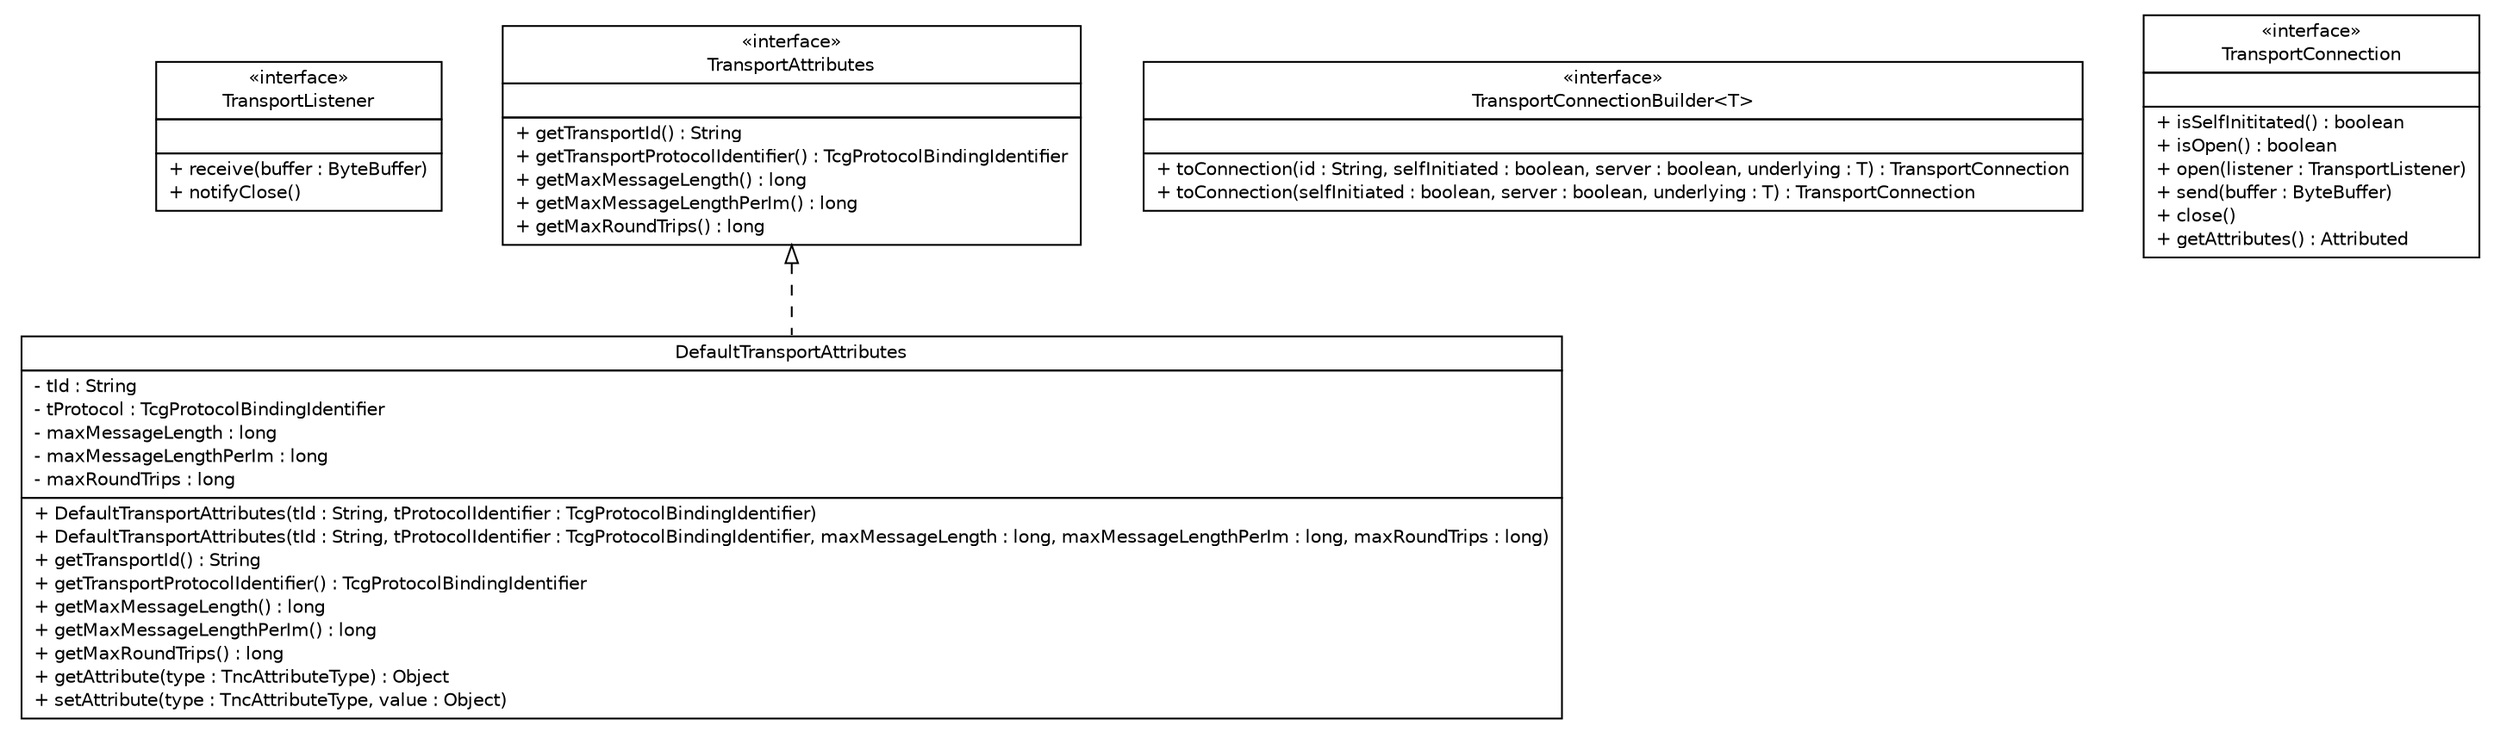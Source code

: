 #!/usr/local/bin/dot
#
# Class diagram 
# Generated by UMLGraph version R5_6 (http://www.umlgraph.org/)
#

digraph G {
	edge [fontname="Helvetica",fontsize=10,labelfontname="Helvetica",labelfontsize=10];
	node [fontname="Helvetica",fontsize=10,shape=plaintext];
	nodesep=0.25;
	ranksep=0.5;
	// de.hsbremen.tc.tnc.transport.TransportListener
	c0 [label=<<table title="de.hsbremen.tc.tnc.transport.TransportListener" border="0" cellborder="1" cellspacing="0" cellpadding="2" port="p" href="./TransportListener.html">
		<tr><td><table border="0" cellspacing="0" cellpadding="1">
<tr><td align="center" balign="center"> &#171;interface&#187; </td></tr>
<tr><td align="center" balign="center"> TransportListener </td></tr>
		</table></td></tr>
		<tr><td><table border="0" cellspacing="0" cellpadding="1">
<tr><td align="left" balign="left">  </td></tr>
		</table></td></tr>
		<tr><td><table border="0" cellspacing="0" cellpadding="1">
<tr><td align="left" balign="left"> + receive(buffer : ByteBuffer) </td></tr>
<tr><td align="left" balign="left"> + notifyClose() </td></tr>
		</table></td></tr>
		</table>>, URL="./TransportListener.html", fontname="Helvetica", fontcolor="black", fontsize=10.0];
	// de.hsbremen.tc.tnc.transport.DefaultTransportAttributes
	c1 [label=<<table title="de.hsbremen.tc.tnc.transport.DefaultTransportAttributes" border="0" cellborder="1" cellspacing="0" cellpadding="2" port="p" href="./DefaultTransportAttributes.html">
		<tr><td><table border="0" cellspacing="0" cellpadding="1">
<tr><td align="center" balign="center"> DefaultTransportAttributes </td></tr>
		</table></td></tr>
		<tr><td><table border="0" cellspacing="0" cellpadding="1">
<tr><td align="left" balign="left"> - tId : String </td></tr>
<tr><td align="left" balign="left"> - tProtocol : TcgProtocolBindingIdentifier </td></tr>
<tr><td align="left" balign="left"> - maxMessageLength : long </td></tr>
<tr><td align="left" balign="left"> - maxMessageLengthPerIm : long </td></tr>
<tr><td align="left" balign="left"> - maxRoundTrips : long </td></tr>
		</table></td></tr>
		<tr><td><table border="0" cellspacing="0" cellpadding="1">
<tr><td align="left" balign="left"> + DefaultTransportAttributes(tId : String, tProtocolIdentifier : TcgProtocolBindingIdentifier) </td></tr>
<tr><td align="left" balign="left"> + DefaultTransportAttributes(tId : String, tProtocolIdentifier : TcgProtocolBindingIdentifier, maxMessageLength : long, maxMessageLengthPerIm : long, maxRoundTrips : long) </td></tr>
<tr><td align="left" balign="left"> + getTransportId() : String </td></tr>
<tr><td align="left" balign="left"> + getTransportProtocolIdentifier() : TcgProtocolBindingIdentifier </td></tr>
<tr><td align="left" balign="left"> + getMaxMessageLength() : long </td></tr>
<tr><td align="left" balign="left"> + getMaxMessageLengthPerIm() : long </td></tr>
<tr><td align="left" balign="left"> + getMaxRoundTrips() : long </td></tr>
<tr><td align="left" balign="left"> + getAttribute(type : TncAttributeType) : Object </td></tr>
<tr><td align="left" balign="left"> + setAttribute(type : TncAttributeType, value : Object) </td></tr>
		</table></td></tr>
		</table>>, URL="./DefaultTransportAttributes.html", fontname="Helvetica", fontcolor="black", fontsize=10.0];
	// de.hsbremen.tc.tnc.transport.TransportAttributes
	c2 [label=<<table title="de.hsbremen.tc.tnc.transport.TransportAttributes" border="0" cellborder="1" cellspacing="0" cellpadding="2" port="p" href="./TransportAttributes.html">
		<tr><td><table border="0" cellspacing="0" cellpadding="1">
<tr><td align="center" balign="center"> &#171;interface&#187; </td></tr>
<tr><td align="center" balign="center"> TransportAttributes </td></tr>
		</table></td></tr>
		<tr><td><table border="0" cellspacing="0" cellpadding="1">
<tr><td align="left" balign="left">  </td></tr>
		</table></td></tr>
		<tr><td><table border="0" cellspacing="0" cellpadding="1">
<tr><td align="left" balign="left"> + getTransportId() : String </td></tr>
<tr><td align="left" balign="left"> + getTransportProtocolIdentifier() : TcgProtocolBindingIdentifier </td></tr>
<tr><td align="left" balign="left"> + getMaxMessageLength() : long </td></tr>
<tr><td align="left" balign="left"> + getMaxMessageLengthPerIm() : long </td></tr>
<tr><td align="left" balign="left"> + getMaxRoundTrips() : long </td></tr>
		</table></td></tr>
		</table>>, URL="./TransportAttributes.html", fontname="Helvetica", fontcolor="black", fontsize=10.0];
	// de.hsbremen.tc.tnc.transport.TransportConnectionBuilder<T>
	c3 [label=<<table title="de.hsbremen.tc.tnc.transport.TransportConnectionBuilder" border="0" cellborder="1" cellspacing="0" cellpadding="2" port="p" href="./TransportConnectionBuilder.html">
		<tr><td><table border="0" cellspacing="0" cellpadding="1">
<tr><td align="center" balign="center"> &#171;interface&#187; </td></tr>
<tr><td align="center" balign="center"> TransportConnectionBuilder&lt;T&gt; </td></tr>
		</table></td></tr>
		<tr><td><table border="0" cellspacing="0" cellpadding="1">
<tr><td align="left" balign="left">  </td></tr>
		</table></td></tr>
		<tr><td><table border="0" cellspacing="0" cellpadding="1">
<tr><td align="left" balign="left"> + toConnection(id : String, selfInitiated : boolean, server : boolean, underlying : T) : TransportConnection </td></tr>
<tr><td align="left" balign="left"> + toConnection(selfInitiated : boolean, server : boolean, underlying : T) : TransportConnection </td></tr>
		</table></td></tr>
		</table>>, URL="./TransportConnectionBuilder.html", fontname="Helvetica", fontcolor="black", fontsize=10.0];
	// de.hsbremen.tc.tnc.transport.TransportConnection
	c4 [label=<<table title="de.hsbremen.tc.tnc.transport.TransportConnection" border="0" cellborder="1" cellspacing="0" cellpadding="2" port="p" href="./TransportConnection.html">
		<tr><td><table border="0" cellspacing="0" cellpadding="1">
<tr><td align="center" balign="center"> &#171;interface&#187; </td></tr>
<tr><td align="center" balign="center"> TransportConnection </td></tr>
		</table></td></tr>
		<tr><td><table border="0" cellspacing="0" cellpadding="1">
<tr><td align="left" balign="left">  </td></tr>
		</table></td></tr>
		<tr><td><table border="0" cellspacing="0" cellpadding="1">
<tr><td align="left" balign="left"> + isSelfInititated() : boolean </td></tr>
<tr><td align="left" balign="left"> + isOpen() : boolean </td></tr>
<tr><td align="left" balign="left"> + open(listener : TransportListener) </td></tr>
<tr><td align="left" balign="left"> + send(buffer : ByteBuffer) </td></tr>
<tr><td align="left" balign="left"> + close() </td></tr>
<tr><td align="left" balign="left"> + getAttributes() : Attributed </td></tr>
		</table></td></tr>
		</table>>, URL="./TransportConnection.html", fontname="Helvetica", fontcolor="black", fontsize=10.0];
	//de.hsbremen.tc.tnc.transport.DefaultTransportAttributes implements de.hsbremen.tc.tnc.transport.TransportAttributes
	c2:p -> c1:p [dir=back,arrowtail=empty,style=dashed];
}

